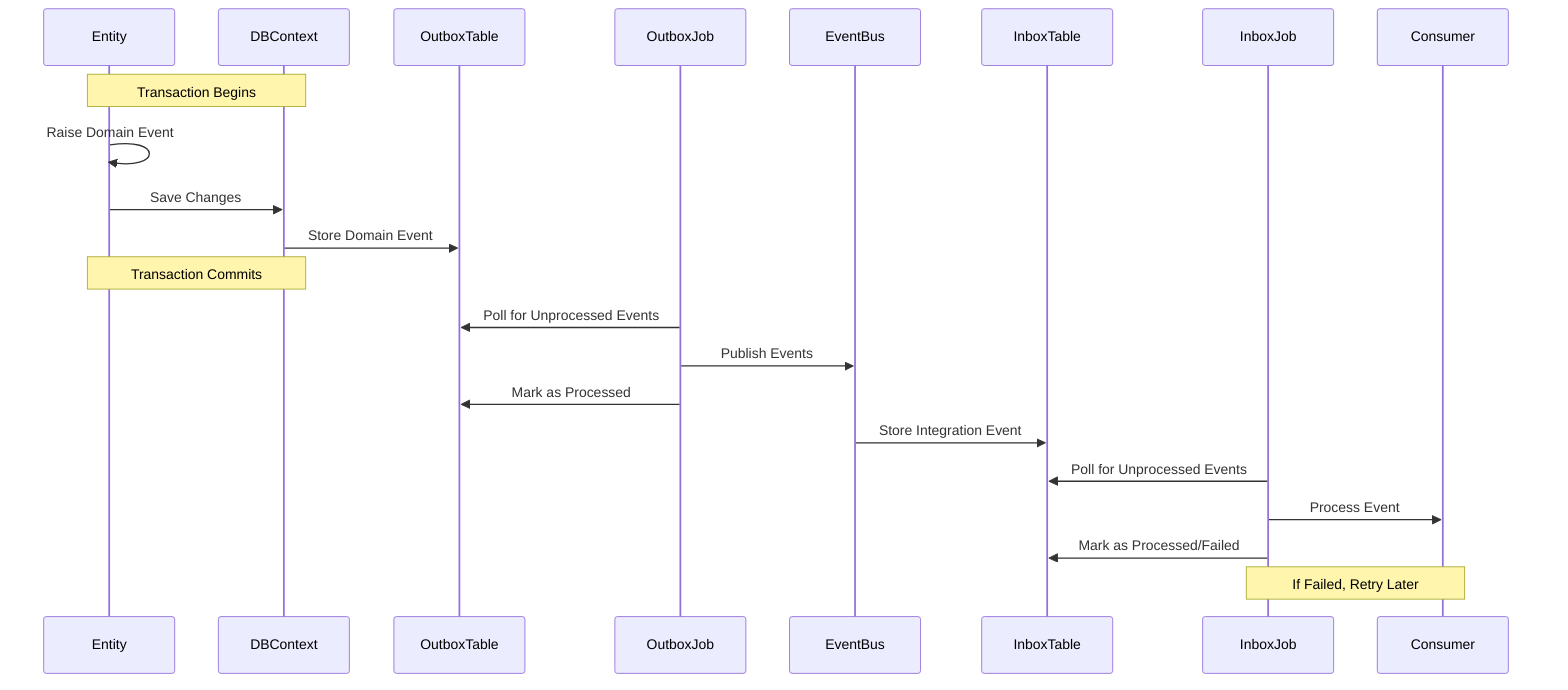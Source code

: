 sequenceDiagram
    participant Entity
    participant DBContext
    participant OutboxTable
    participant OutboxJob
    participant EventBus
    participant InboxTable
    participant InboxJob
    participant Consumer
    
    Note over Entity,DBContext: Transaction Begins
    Entity->>Entity: Raise Domain Event
    Entity->>DBContext: Save Changes
    DBContext->>OutboxTable: Store Domain Event
    Note over Entity,DBContext: Transaction Commits
    
    OutboxJob->>OutboxTable: Poll for Unprocessed Events
    OutboxJob->>EventBus: Publish Events
    OutboxJob->>OutboxTable: Mark as Processed
    
    EventBus->>InboxTable: Store Integration Event
    
    InboxJob->>InboxTable: Poll for Unprocessed Events
    InboxJob->>Consumer: Process Event
    InboxJob->>InboxTable: Mark as Processed/Failed
    
    Note over InboxJob,Consumer: If Failed, Retry Later